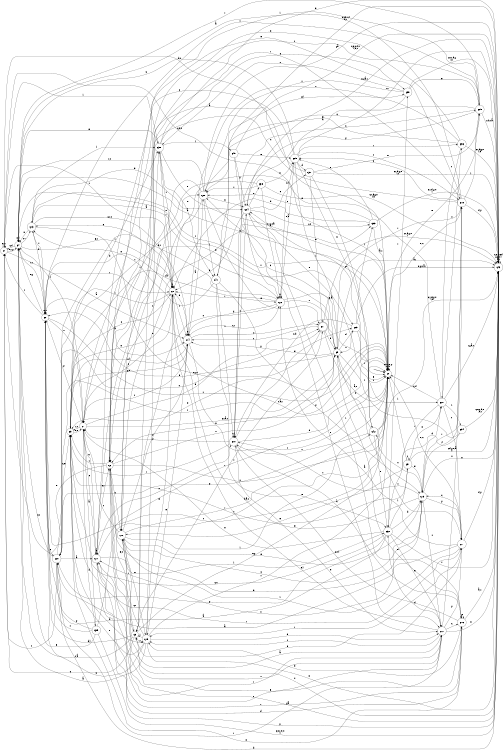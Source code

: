 digraph DFA {
__start0 [style = invis, shape = none, label = "", width = 0, height = 0];

rankdir=LR;
size="8,5";

s0 [style="filled", color="black", fillcolor="white" shape="circle", label="q0"];
s1 [style="filled", color="black", fillcolor="white" shape="circle", label="q1"];
s2 [style="filled", color="black", fillcolor="white" shape="circle", label="q2"];
s3 [style="filled", color="black", fillcolor="white" shape="circle", label="q3"];
s4 [style="filled", color="black", fillcolor="white" shape="circle", label="q4"];
s5 [style="filled", color="black", fillcolor="white" shape="circle", label="q5"];
s6 [style="filled", color="black", fillcolor="white" shape="circle", label="q6"];
s7 [style="filled", color="black", fillcolor="white" shape="circle", label="q7"];
s8 [style="filled", color="black", fillcolor="white" shape="circle", label="q8"];
s9 [style="filled", color="black", fillcolor="white" shape="circle", label="q9"];
s10 [style="filled", color="black", fillcolor="white" shape="circle", label="q10"];
s11 [style="rounded,filled", color="black", fillcolor="white" shape="doublecircle", label="q11"];
s12 [style="filled", color="black", fillcolor="white" shape="circle", label="q12"];
s13 [style="filled", color="black", fillcolor="white" shape="circle", label="q13"];
s14 [style="filled", color="black", fillcolor="white" shape="circle", label="q14"];
s15 [style="filled", color="black", fillcolor="white" shape="circle", label="q15"];
s16 [style="filled", color="black", fillcolor="white" shape="circle", label="q16"];
s17 [style="filled", color="black", fillcolor="white" shape="circle", label="q17"];
s18 [style="filled", color="black", fillcolor="white" shape="circle", label="q18"];
s19 [style="filled", color="black", fillcolor="white" shape="circle", label="q19"];
s20 [style="filled", color="black", fillcolor="white" shape="circle", label="q20"];
s21 [style="filled", color="black", fillcolor="white" shape="circle", label="q21"];
s22 [style="filled", color="black", fillcolor="white" shape="circle", label="q22"];
s23 [style="filled", color="black", fillcolor="white" shape="circle", label="q23"];
s24 [style="filled", color="black", fillcolor="white" shape="circle", label="q24"];
s25 [style="filled", color="black", fillcolor="white" shape="circle", label="q25"];
s26 [style="filled", color="black", fillcolor="white" shape="circle", label="q26"];
s27 [style="filled", color="black", fillcolor="white" shape="circle", label="q27"];
s28 [style="filled", color="black", fillcolor="white" shape="circle", label="q28"];
s29 [style="filled", color="black", fillcolor="white" shape="circle", label="q29"];
s30 [style="filled", color="black", fillcolor="white" shape="circle", label="q30"];
s31 [style="filled", color="black", fillcolor="white" shape="circle", label="q31"];
s32 [style="filled", color="black", fillcolor="white" shape="circle", label="q32"];
s33 [style="filled", color="black", fillcolor="white" shape="circle", label="q33"];
s34 [style="filled", color="black", fillcolor="white" shape="circle", label="q34"];
s35 [style="filled", color="black", fillcolor="white" shape="circle", label="q35"];
s36 [style="filled", color="black", fillcolor="white" shape="circle", label="q36"];
s37 [style="filled", color="black", fillcolor="white" shape="circle", label="q37"];
s38 [style="filled", color="black", fillcolor="white" shape="circle", label="q38"];
s39 [style="filled", color="black", fillcolor="white" shape="circle", label="q39"];
s40 [style="filled", color="black", fillcolor="white" shape="circle", label="q40"];
s41 [style="filled", color="black", fillcolor="white" shape="circle", label="q41"];
s42 [style="filled", color="black", fillcolor="white" shape="circle", label="q42"];
s43 [style="filled", color="black", fillcolor="white" shape="circle", label="q43"];
subgraph cluster_main { 
	graph [pad=".75", ranksep="0.15", nodesep="0.15"];
	 style=invis; 
	__start0 -> s0 [penwidth=2];
}
s0 -> s0 [label="c,x,r,e,y\nu,a"];
s0 -> s1 [label="d,z"];
s0 -> s2 [label="t"];
s0 -> s13 [label="l"];
s1 -> s0 [label="c,d,t"];
s1 -> s1 [label="e,u"];
s1 -> s4 [label="x,r,y"];
s1 -> s8 [label="z"];
s1 -> s14 [label="a"];
s1 -> s30 [label="l"];
s2 -> s0 [label="z"];
s2 -> s1 [label="l"];
s2 -> s2 [label="e,u"];
s2 -> s4 [label="x,y"];
s2 -> s7 [label="t"];
s2 -> s8 [label="r"];
s2 -> s13 [label="d"];
s2 -> s14 [label="a"];
s2 -> s20 [label="c"];
s3 -> s7 [label="x,e"];
s3 -> s8 [label="c"];
s3 -> s12 [label="t,a"];
s3 -> s14 [label="y,u"];
s3 -> s19 [label="d"];
s3 -> s21 [label="r"];
s3 -> s28 [label="z"];
s3 -> s30 [label="l"];
s4 -> s0 [label="a"];
s4 -> s1 [label="c,d"];
s4 -> s2 [label="r,z"];
s4 -> s4 [label="x,l"];
s4 -> s8 [label="e,t"];
s4 -> s13 [label="y,u"];
s5 -> s0 [label="x,y"];
s5 -> s1 [label="c"];
s5 -> s2 [label="d,l"];
s5 -> s4 [label="t,a"];
s5 -> s6 [label="e,u"];
s5 -> s11 [label="r"];
s5 -> s19 [label="z"];
s6 -> s0 [label="u"];
s6 -> s1 [label="x"];
s6 -> s3 [label="z"];
s6 -> s6 [label="l"];
s6 -> s9 [label="t"];
s6 -> s15 [label="d"];
s6 -> s16 [label="e"];
s6 -> s18 [label="r"];
s6 -> s26 [label="c"];
s6 -> s43 [label="y,a"];
s7 -> s0 [label="c,t,a,z"];
s7 -> s2 [label="y"];
s7 -> s3 [label="r,u"];
s7 -> s4 [label="l"];
s7 -> s11 [label="e"];
s7 -> s17 [label="x"];
s7 -> s35 [label="d"];
s8 -> s0 [label="u,a,z"];
s8 -> s2 [label="d"];
s8 -> s3 [label="x"];
s8 -> s7 [label="c"];
s8 -> s8 [label="y"];
s8 -> s13 [label="e"];
s8 -> s14 [label="t"];
s8 -> s20 [label="l"];
s8 -> s30 [label="r"];
s9 -> s0 [label="l"];
s9 -> s2 [label="e"];
s9 -> s4 [label="u"];
s9 -> s6 [label="x"];
s9 -> s14 [label="y"];
s9 -> s18 [label="r"];
s9 -> s21 [label="t"];
s9 -> s23 [label="d"];
s9 -> s28 [label="c"];
s9 -> s43 [label="a,z"];
s10 -> s0 [label="d"];
s10 -> s3 [label="r"];
s10 -> s7 [label="y"];
s10 -> s10 [label="u,l"];
s10 -> s16 [label="a,z"];
s10 -> s22 [label="x"];
s10 -> s23 [label="e"];
s10 -> s24 [label="t"];
s10 -> s29 [label="c"];
s11 -> s0 [label="a,z"];
s11 -> s3 [label="x"];
s11 -> s9 [label="e"];
s11 -> s14 [label="t"];
s11 -> s43 [label="c,r,d,y,u\nl"];
s12 -> s0 [label="e,a"];
s12 -> s5 [label="u"];
s12 -> s8 [label="r"];
s12 -> s9 [label="z"];
s12 -> s12 [label="x"];
s12 -> s14 [label="y"];
s12 -> s20 [label="d,t"];
s12 -> s25 [label="c,l"];
s13 -> s0 [label="e,y,t"];
s13 -> s2 [label="z"];
s13 -> s4 [label="x"];
s13 -> s12 [label="a"];
s13 -> s14 [label="c,r,u"];
s13 -> s24 [label="d"];
s13 -> s30 [label="l"];
s14 -> s0 [label="z"];
s14 -> s3 [label="y,l"];
s14 -> s7 [label="t"];
s14 -> s8 [label="d"];
s14 -> s11 [label="u"];
s14 -> s12 [label="c,r"];
s14 -> s14 [label="x"];
s14 -> s19 [label="e"];
s14 -> s28 [label="a"];
s15 -> s8 [label="e"];
s15 -> s10 [label="z"];
s15 -> s18 [label="r,l"];
s15 -> s20 [label="a"];
s15 -> s21 [label="y"];
s15 -> s22 [label="t"];
s15 -> s26 [label="c"];
s15 -> s27 [label="d"];
s15 -> s42 [label="u"];
s15 -> s43 [label="x"];
s16 -> s3 [label="x"];
s16 -> s9 [label="e"];
s16 -> s10 [label="c,u,l"];
s16 -> s16 [label="y,t"];
s16 -> s17 [label="r"];
s16 -> s19 [label="d"];
s16 -> s43 [label="a,z"];
s17 -> s0 [label="z"];
s17 -> s6 [label="x,r"];
s17 -> s7 [label="c"];
s17 -> s10 [label="u"];
s17 -> s16 [label="d"];
s17 -> s17 [label="a"];
s17 -> s22 [label="t"];
s17 -> s23 [label="e"];
s17 -> s32 [label="l"];
s17 -> s43 [label="y"];
s18 -> s0 [label="x,t,z"];
s18 -> s4 [label="a"];
s18 -> s6 [label="u"];
s18 -> s15 [label="r"];
s18 -> s17 [label="e"];
s18 -> s25 [label="c"];
s18 -> s29 [label="l"];
s18 -> s43 [label="d,y"];
s19 -> s0 [label="z"];
s19 -> s2 [label="y"];
s19 -> s3 [label="t"];
s19 -> s4 [label="a"];
s19 -> s5 [label="l"];
s19 -> s8 [label="e"];
s19 -> s22 [label="d"];
s19 -> s26 [label="c,r"];
s19 -> s30 [label="u"];
s19 -> s43 [label="x"];
s20 -> s0 [label="y"];
s20 -> s1 [label="t"];
s20 -> s3 [label="c,e"];
s20 -> s4 [label="x,z"];
s20 -> s9 [label="l"];
s20 -> s11 [label="u"];
s20 -> s17 [label="a"];
s20 -> s22 [label="r"];
s20 -> s43 [label="d"];
s21 -> s0 [label="x,t,z"];
s21 -> s5 [label="e"];
s21 -> s12 [label="a"];
s21 -> s15 [label="c"];
s21 -> s17 [label="u"];
s21 -> s19 [label="r"];
s21 -> s26 [label="l"];
s21 -> s43 [label="d,y"];
s22 -> s5 [label="a"];
s22 -> s6 [label="z"];
s22 -> s8 [label="e,l"];
s22 -> s16 [label="c"];
s22 -> s17 [label="r"];
s22 -> s18 [label="u"];
s22 -> s19 [label="t"];
s22 -> s21 [label="y"];
s22 -> s32 [label="d"];
s22 -> s43 [label="x"];
s23 -> s0 [label="e"];
s23 -> s9 [label="t"];
s23 -> s10 [label="c,d"];
s23 -> s33 [label="l"];
s23 -> s42 [label="r"];
s23 -> s43 [label="x,y,u,a,z"];
s24 -> s8 [label="e"];
s24 -> s12 [label="t"];
s24 -> s16 [label="l"];
s24 -> s33 [label="r,d"];
s24 -> s37 [label="c"];
s24 -> s38 [label="u"];
s24 -> s43 [label="x,y,a,z"];
s25 -> s0 [label="x"];
s25 -> s4 [label="y"];
s25 -> s7 [label="c"];
s25 -> s9 [label="l"];
s25 -> s12 [label="e,a"];
s25 -> s18 [label="t"];
s25 -> s36 [label="r"];
s25 -> s37 [label="d"];
s25 -> s43 [label="u,z"];
s26 -> s0 [label="d,a,z"];
s26 -> s5 [label="r"];
s26 -> s7 [label="t"];
s26 -> s14 [label="y"];
s26 -> s15 [label="e"];
s26 -> s19 [label="x"];
s26 -> s33 [label="c"];
s26 -> s42 [label="l"];
s26 -> s43 [label="u"];
s27 -> s0 [label="c,d"];
s27 -> s8 [label="e"];
s27 -> s21 [label="t"];
s27 -> s32 [label="r"];
s27 -> s34 [label="l"];
s27 -> s36 [label="u"];
s27 -> s43 [label="x,y,a,z"];
s28 -> s4 [label="r,u"];
s28 -> s6 [label="t"];
s28 -> s7 [label="z"];
s28 -> s11 [label="e"];
s28 -> s24 [label="x"];
s28 -> s39 [label="c,d"];
s28 -> s41 [label="l"];
s28 -> s43 [label="y,a"];
s29 -> s0 [label="e"];
s29 -> s2 [label="z"];
s29 -> s4 [label="r"];
s29 -> s5 [label="t"];
s29 -> s6 [label="l"];
s29 -> s10 [label="y"];
s29 -> s41 [label="c"];
s29 -> s43 [label="x,d,u,a"];
s30 -> s0 [label="x,r,y,t,a"];
s30 -> s4 [label="e"];
s30 -> s8 [label="z"];
s30 -> s39 [label="c"];
s30 -> s40 [label="l"];
s30 -> s41 [label="u"];
s30 -> s43 [label="d"];
s31 -> s0 [label="l"];
s31 -> s3 [label="r"];
s31 -> s15 [label="e"];
s31 -> s27 [label="x"];
s31 -> s31 [label="t"];
s31 -> s43 [label="c,d,y,u,a\nz"];
s32 -> s2 [label="a"];
s32 -> s3 [label="c,u"];
s32 -> s7 [label="x"];
s32 -> s15 [label="d"];
s32 -> s20 [label="y"];
s32 -> s22 [label="e,t"];
s32 -> s31 [label="l"];
s32 -> s39 [label="r"];
s32 -> s43 [label="z"];
s33 -> s0 [label="a,z"];
s33 -> s8 [label="x"];
s33 -> s25 [label="e"];
s33 -> s28 [label="t"];
s33 -> s43 [label="c,r,d,y,u\nl"];
s34 -> s24 [label="y,t"];
s34 -> s26 [label="e"];
s34 -> s43 [label="c,x,r,d,u\nl,a,z"];
s35 -> s0 [label="z"];
s35 -> s2 [label="t"];
s35 -> s4 [label="e"];
s35 -> s7 [label="a"];
s35 -> s20 [label="y"];
s35 -> s43 [label="c,x,r,d,u\nl"];
s36 -> s6 [label="x"];
s36 -> s14 [label="z"];
s36 -> s27 [label="t"];
s36 -> s28 [label="e"];
s36 -> s43 [label="c,r,d,y,u\nl,a"];
s37 -> s11 [label="e"];
s37 -> s26 [label="a"];
s37 -> s27 [label="t"];
s37 -> s29 [label="x"];
s37 -> s43 [label="c,r,d,y,u\nl,z"];
s38 -> s12 [label="t"];
s38 -> s25 [label="x"];
s38 -> s26 [label="e"];
s38 -> s28 [label="z"];
s38 -> s43 [label="c,r,d,y,u\nl,a"];
s39 -> s24 [label="a"];
s39 -> s28 [label="z"];
s39 -> s29 [label="e"];
s39 -> s30 [label="t"];
s39 -> s43 [label="c,x,r,d,y\nu,l"];
s40 -> s22 [label="t"];
s40 -> s24 [label="y"];
s40 -> s25 [label="e"];
s40 -> s43 [label="c,x,r,d,u\nl,a,z"];
s41 -> s10 [label="t"];
s41 -> s13 [label="x"];
s41 -> s15 [label="y"];
s41 -> s32 [label="e"];
s41 -> s43 [label="c,r,d,u,l\na,z"];
s42 -> s9 [label="x"];
s42 -> s10 [label="z"];
s42 -> s24 [label="e"];
s42 -> s32 [label="t"];
s42 -> s43 [label="c,r,d,y,u\nl,a"];
s43 -> s43 [label="c,x,r,e,d\ny,t,u,l\na,z"];

}
